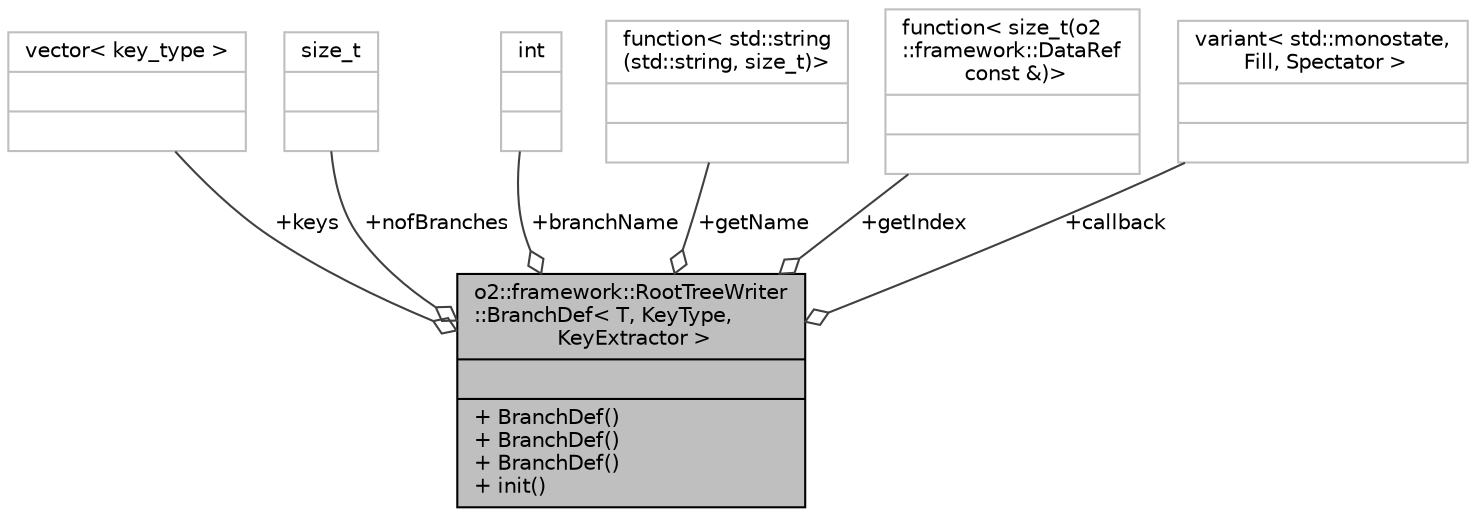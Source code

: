 digraph "o2::framework::RootTreeWriter::BranchDef&lt; T, KeyType, KeyExtractor &gt;"
{
 // INTERACTIVE_SVG=YES
  bgcolor="transparent";
  edge [fontname="Helvetica",fontsize="10",labelfontname="Helvetica",labelfontsize="10"];
  node [fontname="Helvetica",fontsize="10",shape=record];
  Node4 [label="{o2::framework::RootTreeWriter\l::BranchDef\< T, KeyType,\l KeyExtractor \>\n||+ BranchDef()\l+ BranchDef()\l+ BranchDef()\l+ init()\l}",height=0.2,width=0.4,color="black", fillcolor="grey75", style="filled", fontcolor="black"];
  Node5 -> Node4 [color="grey25",fontsize="10",style="solid",label=" +keys" ,arrowhead="odiamond",fontname="Helvetica"];
  Node5 [label="{vector\< key_type \>\n||}",height=0.2,width=0.4,color="grey75"];
  Node6 -> Node4 [color="grey25",fontsize="10",style="solid",label=" +nofBranches" ,arrowhead="odiamond",fontname="Helvetica"];
  Node6 [label="{size_t\n||}",height=0.2,width=0.4,color="grey75"];
  Node7 -> Node4 [color="grey25",fontsize="10",style="solid",label=" +branchName" ,arrowhead="odiamond",fontname="Helvetica"];
  Node7 [label="{int\n||}",height=0.2,width=0.4,color="grey75"];
  Node8 -> Node4 [color="grey25",fontsize="10",style="solid",label=" +getName" ,arrowhead="odiamond",fontname="Helvetica"];
  Node8 [label="{function\< std::string\l(std::string, size_t)\>\n||}",height=0.2,width=0.4,color="grey75"];
  Node9 -> Node4 [color="grey25",fontsize="10",style="solid",label=" +getIndex" ,arrowhead="odiamond",fontname="Helvetica"];
  Node9 [label="{function\< size_t(o2\l::framework::DataRef\l const &)\>\n||}",height=0.2,width=0.4,color="grey75"];
  Node10 -> Node4 [color="grey25",fontsize="10",style="solid",label=" +callback" ,arrowhead="odiamond",fontname="Helvetica"];
  Node10 [label="{variant\< std::monostate,\l Fill, Spectator \>\n||}",height=0.2,width=0.4,color="grey75"];
}
